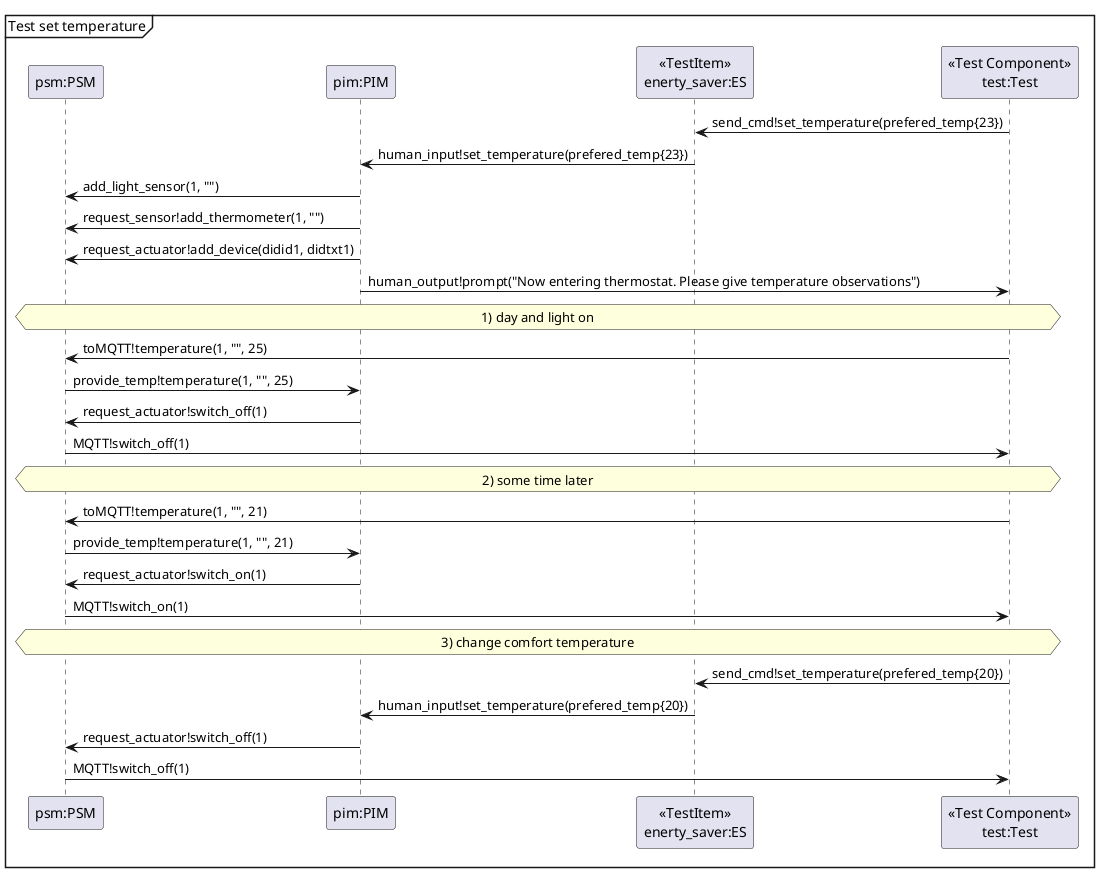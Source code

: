 @startuml sequense diagram
mainframe Test set temperature

participant "psm:PSM" as psm
participant "pim:PIM" as pim
participant "«TestItem»\nenerty_saver:ES" as es
participant "«Test Component»\ntest:Test" as test

'Set preferred temp
es <- test: send_cmd!set_temperature(prefered_temp{23})
pim <- es: human_input!set_temperature(prefered_temp{23})

psm <- pim: add_light_sensor(1, "")

psm <- pim: request_sensor!add_thermometer(1, "")
psm <- pim: request_actuator!add_device(didid1, didtxt1)

pim -> test: human_output!prompt("Now entering thermostat. Please give temperature observations")

hnote across: 1) day and light on
'setup compleat

test -> psm: toMQTT!temperature(1, "", 25)
psm -> pim: provide_temp!temperature(1, "", 25)

psm <- pim: request_actuator!switch_off(1)
test <- psm: MQTT!switch_off(1)

/'---divider---'/

hnote across: 2) some time later

test -> psm: toMQTT!temperature(1, "", 21)
psm -> pim: provide_temp!temperature(1, "", 21)

psm <- pim: request_actuator!switch_on(1)
test <- psm: MQTT!switch_on(1)

/'---divider---'/

hnote across: 3) change comfort temperature

es <- test: send_cmd!set_temperature(prefered_temp{20})
pim <- es: human_input!set_temperature(prefered_temp{20})

psm <- pim: request_actuator!switch_off(1)
test <- psm: MQTT!switch_off(1)


@enduml
